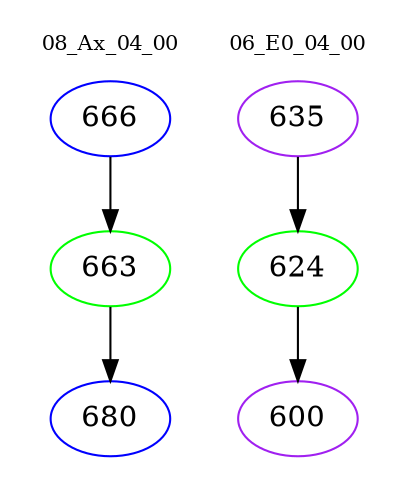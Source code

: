 digraph{
subgraph cluster_0 {
color = white
label = "08_Ax_04_00";
fontsize=10;
T0_666 [label="666", color="blue"]
T0_666 -> T0_663 [color="black"]
T0_663 [label="663", color="green"]
T0_663 -> T0_680 [color="black"]
T0_680 [label="680", color="blue"]
}
subgraph cluster_1 {
color = white
label = "06_E0_04_00";
fontsize=10;
T1_635 [label="635", color="purple"]
T1_635 -> T1_624 [color="black"]
T1_624 [label="624", color="green"]
T1_624 -> T1_600 [color="black"]
T1_600 [label="600", color="purple"]
}
}

